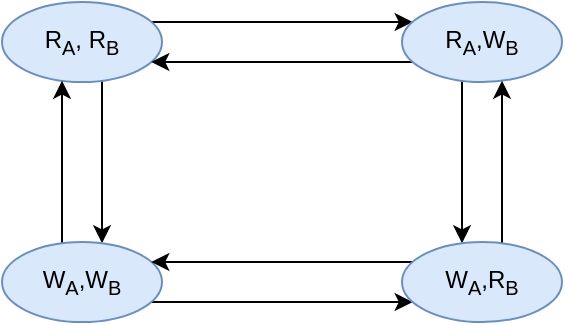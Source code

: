 <mxfile version="15.6.5" type="device"><diagram id="lCBMjr2a8lnbRdKduVbg" name="Page-1"><mxGraphModel dx="402" dy="880" grid="1" gridSize="10" guides="1" tooltips="1" connect="1" arrows="1" fold="1" page="1" pageScale="1" pageWidth="827" pageHeight="1169" math="0" shadow="0"><root><mxCell id="0"/><mxCell id="1" parent="0"/><mxCell id="mPd9geWSFjoeaimS9BMU-6" style="edgeStyle=orthogonalEdgeStyle;rounded=0;orthogonalLoop=1;jettySize=auto;html=1;fontColor=default;strokeColor=default;labelBackgroundColor=default;" edge="1" parent="1" source="mPd9geWSFjoeaimS9BMU-1" target="mPd9geWSFjoeaimS9BMU-3"><mxGeometry relative="1" as="geometry"><Array as="points"><mxPoint x="260" y="210"/><mxPoint x="260" y="210"/></Array></mxGeometry></mxCell><mxCell id="mPd9geWSFjoeaimS9BMU-10" style="edgeStyle=orthogonalEdgeStyle;curved=1;rounded=0;orthogonalLoop=1;jettySize=auto;html=1;labelBackgroundColor=default;fontColor=default;strokeColor=default;" edge="1" parent="1" source="mPd9geWSFjoeaimS9BMU-1" target="mPd9geWSFjoeaimS9BMU-2"><mxGeometry relative="1" as="geometry"><Array as="points"><mxPoint x="170" y="280"/><mxPoint x="170" y="280"/></Array></mxGeometry></mxCell><mxCell id="mPd9geWSFjoeaimS9BMU-1" value="R&lt;sub&gt;A&lt;/sub&gt;, R&lt;sub&gt;B&lt;/sub&gt;" style="ellipse;whiteSpace=wrap;html=1;fillColor=#dae8fc;strokeColor=#6c8ebf;fontColor=default;" vertex="1" parent="1"><mxGeometry x="120" y="200" width="80" height="40" as="geometry"/></mxCell><mxCell id="mPd9geWSFjoeaimS9BMU-11" style="edgeStyle=orthogonalEdgeStyle;curved=1;rounded=0;orthogonalLoop=1;jettySize=auto;html=1;labelBackgroundColor=default;fontColor=default;strokeColor=default;" edge="1" parent="1" source="mPd9geWSFjoeaimS9BMU-2" target="mPd9geWSFjoeaimS9BMU-1"><mxGeometry relative="1" as="geometry"><Array as="points"><mxPoint x="150" y="290"/><mxPoint x="150" y="290"/></Array></mxGeometry></mxCell><mxCell id="mPd9geWSFjoeaimS9BMU-13" style="edgeStyle=orthogonalEdgeStyle;orthogonalLoop=1;jettySize=auto;html=1;labelBackgroundColor=default;fontColor=default;strokeColor=default;curved=1;" edge="1" parent="1" source="mPd9geWSFjoeaimS9BMU-2" target="mPd9geWSFjoeaimS9BMU-5"><mxGeometry relative="1" as="geometry"><Array as="points"><mxPoint x="270" y="350"/><mxPoint x="270" y="350"/></Array></mxGeometry></mxCell><mxCell id="mPd9geWSFjoeaimS9BMU-2" value="W&lt;sub&gt;A&lt;/sub&gt;,W&lt;sub&gt;B&lt;/sub&gt;" style="ellipse;whiteSpace=wrap;html=1;fillColor=#dae8fc;strokeColor=#6c8ebf;fontColor=default;" vertex="1" parent="1"><mxGeometry x="120" y="320" width="80" height="40" as="geometry"/></mxCell><mxCell id="mPd9geWSFjoeaimS9BMU-14" style="edgeStyle=orthogonalEdgeStyle;curved=1;orthogonalLoop=1;jettySize=auto;html=1;labelBackgroundColor=default;fontColor=default;strokeColor=default;" edge="1" parent="1" source="mPd9geWSFjoeaimS9BMU-3" target="mPd9geWSFjoeaimS9BMU-1"><mxGeometry relative="1" as="geometry"><Array as="points"><mxPoint x="260" y="230"/><mxPoint x="260" y="230"/></Array></mxGeometry></mxCell><mxCell id="mPd9geWSFjoeaimS9BMU-15" style="edgeStyle=orthogonalEdgeStyle;curved=1;orthogonalLoop=1;jettySize=auto;html=1;labelBackgroundColor=default;fontColor=default;strokeColor=default;" edge="1" parent="1" source="mPd9geWSFjoeaimS9BMU-3" target="mPd9geWSFjoeaimS9BMU-5"><mxGeometry relative="1" as="geometry"><Array as="points"><mxPoint x="350" y="280"/><mxPoint x="350" y="280"/></Array></mxGeometry></mxCell><mxCell id="mPd9geWSFjoeaimS9BMU-3" value="R&lt;sub&gt;A&lt;/sub&gt;,W&lt;sub&gt;B&lt;/sub&gt;" style="ellipse;whiteSpace=wrap;html=1;fillColor=#dae8fc;strokeColor=#6c8ebf;fontColor=default;" vertex="1" parent="1"><mxGeometry x="320" y="200" width="80" height="40" as="geometry"/></mxCell><mxCell id="mPd9geWSFjoeaimS9BMU-12" style="edgeStyle=orthogonalEdgeStyle;curved=1;rounded=0;orthogonalLoop=1;jettySize=auto;html=1;labelBackgroundColor=default;fontColor=default;strokeColor=default;" edge="1" parent="1" source="mPd9geWSFjoeaimS9BMU-5" target="mPd9geWSFjoeaimS9BMU-2"><mxGeometry relative="1" as="geometry"><Array as="points"><mxPoint x="260" y="330"/><mxPoint x="260" y="330"/></Array></mxGeometry></mxCell><mxCell id="mPd9geWSFjoeaimS9BMU-17" style="edgeStyle=orthogonalEdgeStyle;curved=1;orthogonalLoop=1;jettySize=auto;html=1;labelBackgroundColor=default;fontColor=default;strokeColor=default;" edge="1" parent="1" source="mPd9geWSFjoeaimS9BMU-5" target="mPd9geWSFjoeaimS9BMU-3"><mxGeometry relative="1" as="geometry"><Array as="points"><mxPoint x="370" y="280"/><mxPoint x="370" y="280"/></Array></mxGeometry></mxCell><mxCell id="mPd9geWSFjoeaimS9BMU-5" value="W&lt;sub&gt;A&lt;/sub&gt;,R&lt;sub&gt;B&lt;/sub&gt;" style="ellipse;whiteSpace=wrap;html=1;fillColor=#dae8fc;strokeColor=#6c8ebf;fontColor=default;" vertex="1" parent="1"><mxGeometry x="320" y="320" width="80" height="40" as="geometry"/></mxCell></root></mxGraphModel></diagram></mxfile>